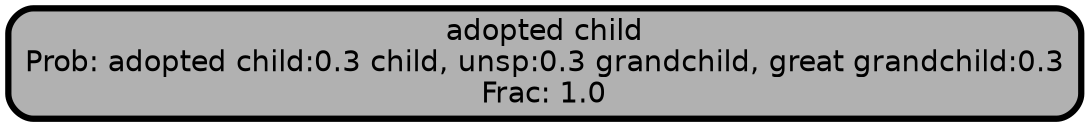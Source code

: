 graph Tree {
node [shape=box, style="filled, rounded",color="black",penwidth="3",fontcolor="black",                 fontname=helvetica] ;
graph [ranksep="0 equally", splines=straight,                 bgcolor=transparent, dpi=200] ;
edge [fontname=helvetica, color=black] ;
0 [label="adopted child
Prob: adopted child:0.3 child, unsp:0.3 grandchild, great grandchild:0.3
Frac: 1.0", fillcolor="#b1b1b1"] ;
{rank = same;}}